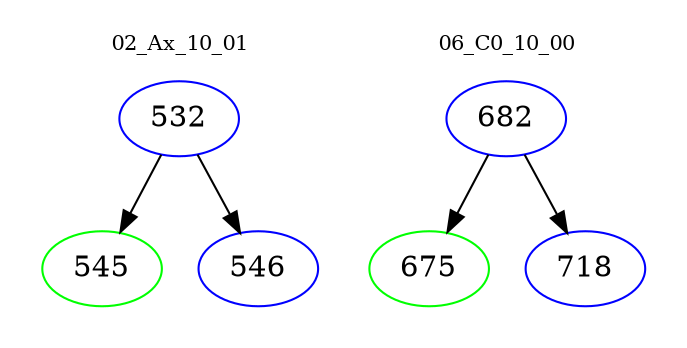 digraph{
subgraph cluster_0 {
color = white
label = "02_Ax_10_01";
fontsize=10;
T0_532 [label="532", color="blue"]
T0_532 -> T0_545 [color="black"]
T0_545 [label="545", color="green"]
T0_532 -> T0_546 [color="black"]
T0_546 [label="546", color="blue"]
}
subgraph cluster_1 {
color = white
label = "06_C0_10_00";
fontsize=10;
T1_682 [label="682", color="blue"]
T1_682 -> T1_675 [color="black"]
T1_675 [label="675", color="green"]
T1_682 -> T1_718 [color="black"]
T1_718 [label="718", color="blue"]
}
}
